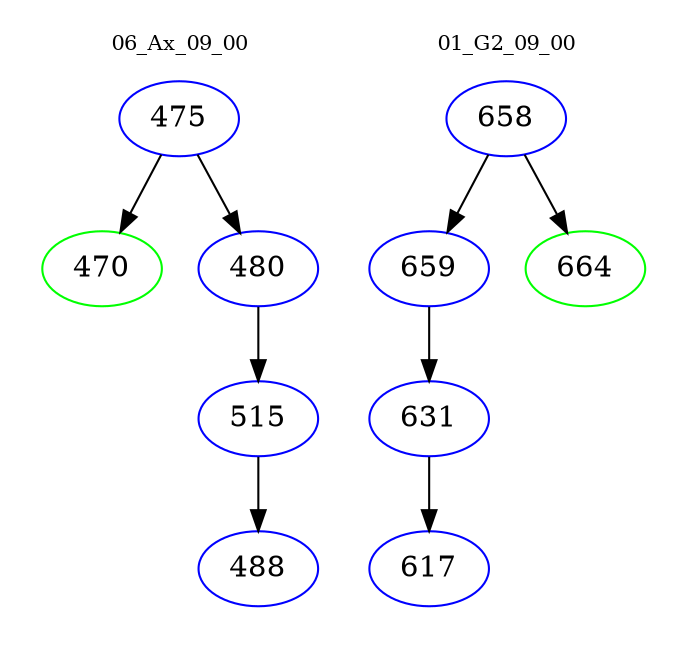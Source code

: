 digraph{
subgraph cluster_0 {
color = white
label = "06_Ax_09_00";
fontsize=10;
T0_475 [label="475", color="blue"]
T0_475 -> T0_470 [color="black"]
T0_470 [label="470", color="green"]
T0_475 -> T0_480 [color="black"]
T0_480 [label="480", color="blue"]
T0_480 -> T0_515 [color="black"]
T0_515 [label="515", color="blue"]
T0_515 -> T0_488 [color="black"]
T0_488 [label="488", color="blue"]
}
subgraph cluster_1 {
color = white
label = "01_G2_09_00";
fontsize=10;
T1_658 [label="658", color="blue"]
T1_658 -> T1_659 [color="black"]
T1_659 [label="659", color="blue"]
T1_659 -> T1_631 [color="black"]
T1_631 [label="631", color="blue"]
T1_631 -> T1_617 [color="black"]
T1_617 [label="617", color="blue"]
T1_658 -> T1_664 [color="black"]
T1_664 [label="664", color="green"]
}
}

